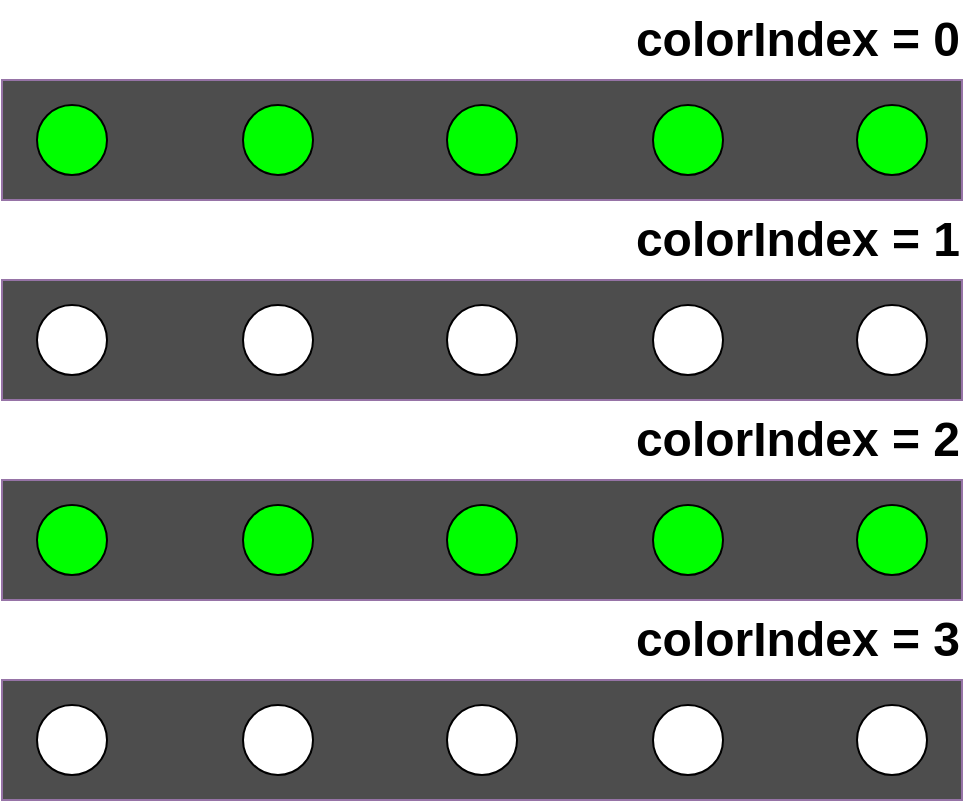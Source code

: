 <mxfile version="21.5.0">
  <diagram name="Page-1" id="4E7a-Lf5X4EZXsTUNQF7">
    <mxGraphModel dx="1050" dy="579" grid="1" gridSize="10" guides="1" tooltips="1" connect="1" arrows="1" fold="1" page="1" pageScale="1" pageWidth="850" pageHeight="1100" math="0" shadow="0">
      <root>
        <mxCell id="0" />
        <mxCell id="1" parent="0" />
        <mxCell id="ICUF-PF5C_CHbQi0rE6b-1" value="" style="rounded=0;whiteSpace=wrap;html=1;fillColor=#4D4D4D;strokeColor=#9673a6;" vertex="1" parent="1">
          <mxGeometry x="160" y="320" width="480" height="60" as="geometry" />
        </mxCell>
        <mxCell id="ICUF-PF5C_CHbQi0rE6b-4" value="" style="ellipse;whiteSpace=wrap;html=1;aspect=fixed;fillColor=#00FF00;" vertex="1" parent="1">
          <mxGeometry x="587.5" y="332.5" width="35" height="35" as="geometry" />
        </mxCell>
        <mxCell id="ICUF-PF5C_CHbQi0rE6b-3" value="" style="ellipse;whiteSpace=wrap;html=1;aspect=fixed;fillColor=#00FF00;" vertex="1" parent="1">
          <mxGeometry x="485.5" y="332.5" width="35" height="35" as="geometry" />
        </mxCell>
        <mxCell id="ICUF-PF5C_CHbQi0rE6b-7" value="" style="ellipse;whiteSpace=wrap;html=1;aspect=fixed;movable=1;resizable=1;rotatable=1;deletable=1;editable=1;locked=0;connectable=1;fillColor=#00FF00;" vertex="1" parent="1">
          <mxGeometry x="382.5" y="332.5" width="35" height="35" as="geometry" />
        </mxCell>
        <mxCell id="ICUF-PF5C_CHbQi0rE6b-5" value="" style="ellipse;whiteSpace=wrap;html=1;aspect=fixed;fillColor=#00FF00;" vertex="1" parent="1">
          <mxGeometry x="177.5" y="332.5" width="35" height="35" as="geometry" />
        </mxCell>
        <mxCell id="ICUF-PF5C_CHbQi0rE6b-2" value="" style="ellipse;whiteSpace=wrap;html=1;aspect=fixed;fillColor=#00FF00;" vertex="1" parent="1">
          <mxGeometry x="280.5" y="332.5" width="35" height="35" as="geometry" />
        </mxCell>
        <mxCell id="ICUF-PF5C_CHbQi0rE6b-24" value="colorIndex = 0" style="text;strokeColor=none;fillColor=none;html=1;fontSize=24;fontStyle=1;verticalAlign=middle;align=right;" vertex="1" parent="1">
          <mxGeometry x="440" y="280" width="200" height="40" as="geometry" />
        </mxCell>
        <mxCell id="ICUF-PF5C_CHbQi0rE6b-25" value="" style="rounded=0;whiteSpace=wrap;html=1;fillColor=#4D4D4D;strokeColor=#9673a6;" vertex="1" parent="1">
          <mxGeometry x="160" y="420" width="480" height="60" as="geometry" />
        </mxCell>
        <mxCell id="ICUF-PF5C_CHbQi0rE6b-26" value="" style="ellipse;whiteSpace=wrap;html=1;aspect=fixed;" vertex="1" parent="1">
          <mxGeometry x="587.5" y="432.5" width="35" height="35" as="geometry" />
        </mxCell>
        <mxCell id="ICUF-PF5C_CHbQi0rE6b-27" value="" style="ellipse;whiteSpace=wrap;html=1;aspect=fixed;" vertex="1" parent="1">
          <mxGeometry x="485.5" y="432.5" width="35" height="35" as="geometry" />
        </mxCell>
        <mxCell id="ICUF-PF5C_CHbQi0rE6b-28" value="" style="ellipse;whiteSpace=wrap;html=1;aspect=fixed;movable=1;resizable=1;rotatable=1;deletable=1;editable=1;locked=0;connectable=1;" vertex="1" parent="1">
          <mxGeometry x="382.5" y="432.5" width="35" height="35" as="geometry" />
        </mxCell>
        <mxCell id="ICUF-PF5C_CHbQi0rE6b-29" value="" style="ellipse;whiteSpace=wrap;html=1;aspect=fixed;" vertex="1" parent="1">
          <mxGeometry x="177.5" y="432.5" width="35" height="35" as="geometry" />
        </mxCell>
        <mxCell id="ICUF-PF5C_CHbQi0rE6b-30" value="" style="ellipse;whiteSpace=wrap;html=1;aspect=fixed;" vertex="1" parent="1">
          <mxGeometry x="280.5" y="432.5" width="35" height="35" as="geometry" />
        </mxCell>
        <mxCell id="ICUF-PF5C_CHbQi0rE6b-31" value="colorIndex = 1" style="text;strokeColor=none;fillColor=none;html=1;fontSize=24;fontStyle=1;verticalAlign=middle;align=right;" vertex="1" parent="1">
          <mxGeometry x="440" y="380" width="200" height="40" as="geometry" />
        </mxCell>
        <mxCell id="ICUF-PF5C_CHbQi0rE6b-40" value="" style="rounded=0;whiteSpace=wrap;html=1;fillColor=#4D4D4D;strokeColor=#9673a6;" vertex="1" parent="1">
          <mxGeometry x="160" y="520" width="480" height="60" as="geometry" />
        </mxCell>
        <mxCell id="ICUF-PF5C_CHbQi0rE6b-41" value="" style="ellipse;whiteSpace=wrap;html=1;aspect=fixed;fillColor=#00FF00;" vertex="1" parent="1">
          <mxGeometry x="587.5" y="532.5" width="35" height="35" as="geometry" />
        </mxCell>
        <mxCell id="ICUF-PF5C_CHbQi0rE6b-42" value="" style="ellipse;whiteSpace=wrap;html=1;aspect=fixed;fillColor=#00FF00;" vertex="1" parent="1">
          <mxGeometry x="485.5" y="532.5" width="35" height="35" as="geometry" />
        </mxCell>
        <mxCell id="ICUF-PF5C_CHbQi0rE6b-43" value="" style="ellipse;whiteSpace=wrap;html=1;aspect=fixed;movable=1;resizable=1;rotatable=1;deletable=1;editable=1;locked=0;connectable=1;fillColor=#00FF00;" vertex="1" parent="1">
          <mxGeometry x="382.5" y="532.5" width="35" height="35" as="geometry" />
        </mxCell>
        <mxCell id="ICUF-PF5C_CHbQi0rE6b-44" value="" style="ellipse;whiteSpace=wrap;html=1;aspect=fixed;fillColor=#00FF00;" vertex="1" parent="1">
          <mxGeometry x="177.5" y="532.5" width="35" height="35" as="geometry" />
        </mxCell>
        <mxCell id="ICUF-PF5C_CHbQi0rE6b-45" value="" style="ellipse;whiteSpace=wrap;html=1;aspect=fixed;fillColor=#00FF00;" vertex="1" parent="1">
          <mxGeometry x="280.5" y="532.5" width="35" height="35" as="geometry" />
        </mxCell>
        <mxCell id="ICUF-PF5C_CHbQi0rE6b-46" value="colorIndex = 2" style="text;strokeColor=none;fillColor=none;html=1;fontSize=24;fontStyle=1;verticalAlign=middle;align=right;" vertex="1" parent="1">
          <mxGeometry x="440" y="480" width="200" height="40" as="geometry" />
        </mxCell>
        <mxCell id="ICUF-PF5C_CHbQi0rE6b-47" value="" style="rounded=0;whiteSpace=wrap;html=1;fillColor=#4D4D4D;strokeColor=#9673a6;" vertex="1" parent="1">
          <mxGeometry x="160" y="620" width="480" height="60" as="geometry" />
        </mxCell>
        <mxCell id="ICUF-PF5C_CHbQi0rE6b-48" value="" style="ellipse;whiteSpace=wrap;html=1;aspect=fixed;" vertex="1" parent="1">
          <mxGeometry x="587.5" y="632.5" width="35" height="35" as="geometry" />
        </mxCell>
        <mxCell id="ICUF-PF5C_CHbQi0rE6b-49" value="" style="ellipse;whiteSpace=wrap;html=1;aspect=fixed;" vertex="1" parent="1">
          <mxGeometry x="485.5" y="632.5" width="35" height="35" as="geometry" />
        </mxCell>
        <mxCell id="ICUF-PF5C_CHbQi0rE6b-50" value="" style="ellipse;whiteSpace=wrap;html=1;aspect=fixed;movable=1;resizable=1;rotatable=1;deletable=1;editable=1;locked=0;connectable=1;" vertex="1" parent="1">
          <mxGeometry x="382.5" y="632.5" width="35" height="35" as="geometry" />
        </mxCell>
        <mxCell id="ICUF-PF5C_CHbQi0rE6b-51" value="" style="ellipse;whiteSpace=wrap;html=1;aspect=fixed;" vertex="1" parent="1">
          <mxGeometry x="177.5" y="632.5" width="35" height="35" as="geometry" />
        </mxCell>
        <mxCell id="ICUF-PF5C_CHbQi0rE6b-52" value="" style="ellipse;whiteSpace=wrap;html=1;aspect=fixed;" vertex="1" parent="1">
          <mxGeometry x="280.5" y="632.5" width="35" height="35" as="geometry" />
        </mxCell>
        <mxCell id="ICUF-PF5C_CHbQi0rE6b-53" value="colorIndex = 3" style="text;strokeColor=none;fillColor=none;html=1;fontSize=24;fontStyle=1;verticalAlign=middle;align=right;" vertex="1" parent="1">
          <mxGeometry x="440" y="580" width="200" height="40" as="geometry" />
        </mxCell>
      </root>
    </mxGraphModel>
  </diagram>
</mxfile>
